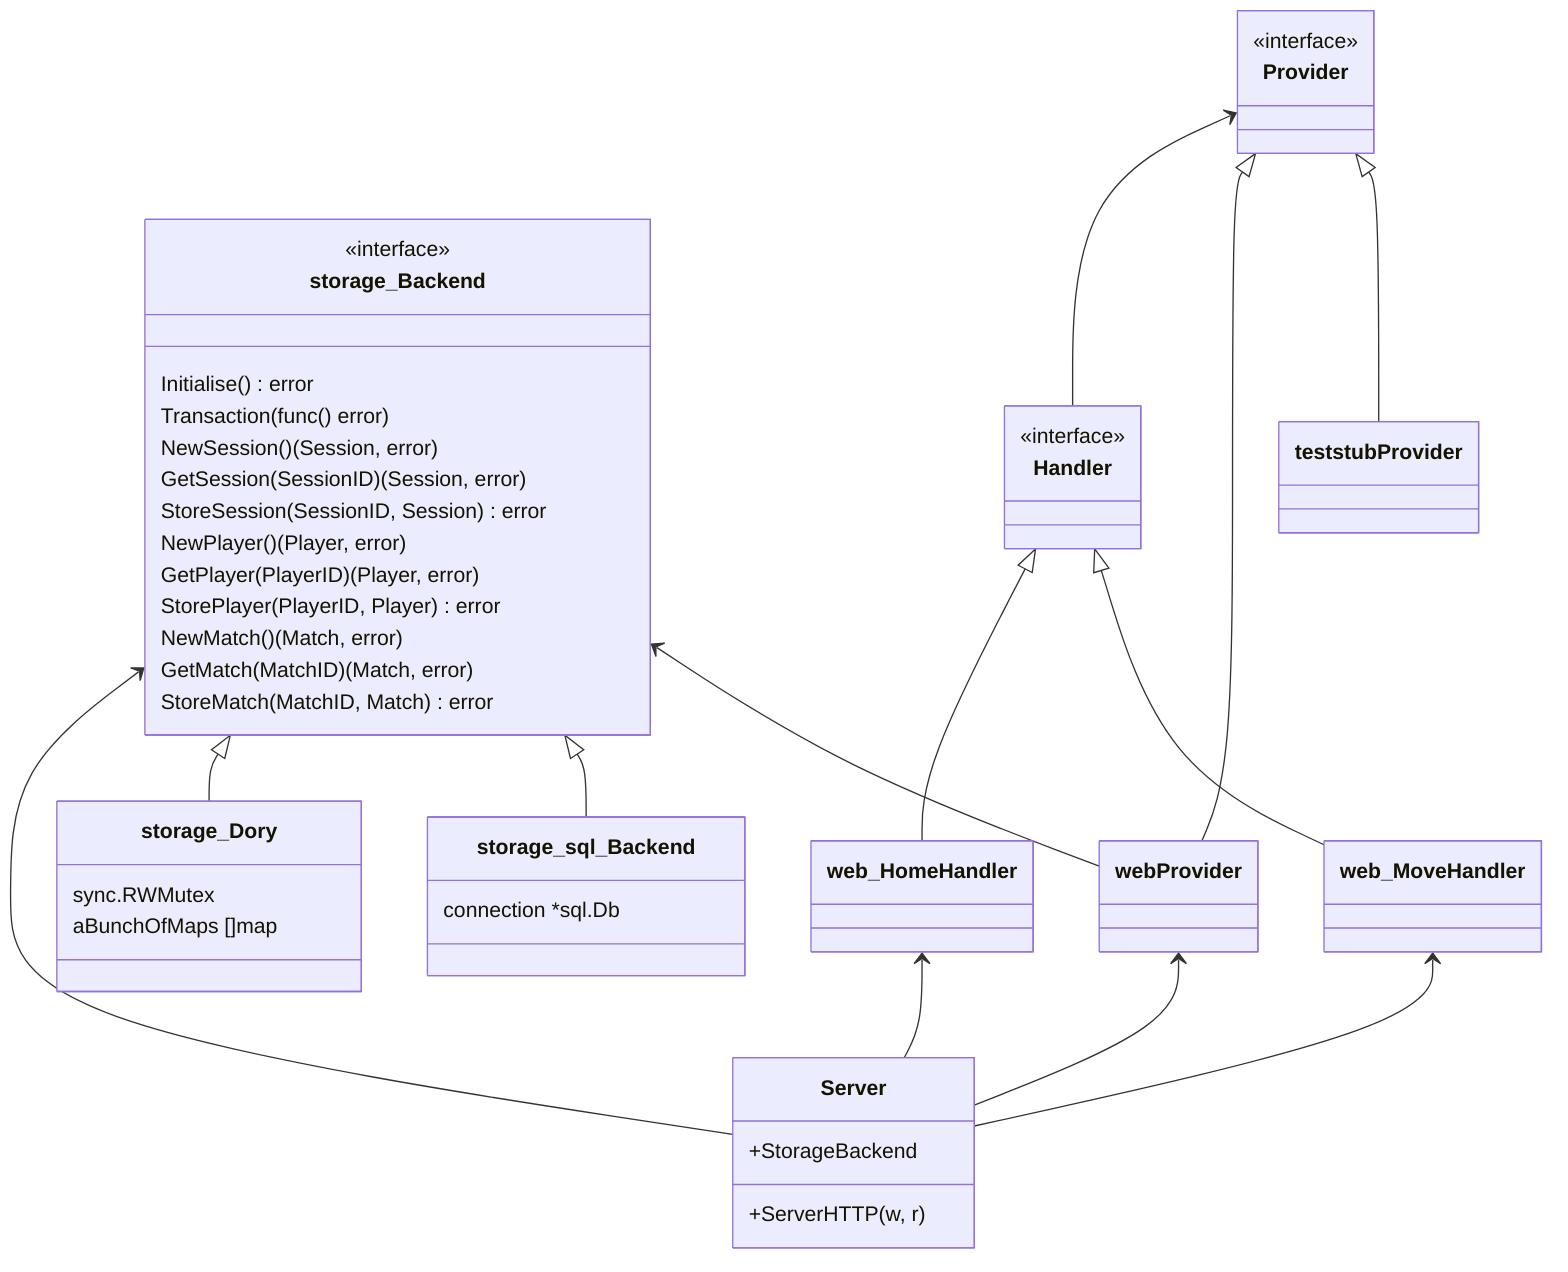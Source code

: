 classDiagram

	class Server {
		+StorageBackend
		+ServerHTTP(w, r)
	}

	storage_Backend <-- Server

	class storage_Backend {
		<<interface>>

		Initialise() error

		Transaction(func() error)

		NewSession() (Session, error)
		GetSession(SessionID) (Session, error)
		StoreSession(SessionID, Session) error

		NewPlayer() (Player, error)
		GetPlayer(PlayerID) (Player, error)
		StorePlayer(PlayerID, Player) error

		NewMatch() (Match, error)
		GetMatch(MatchID) (Match, error)
		StoreMatch(MatchID, Match) error
	}

	class storage_Dory {
		sync.RWMutex
		aBunchOfMaps []map
	}
	class storage_sql_Backend {
		connection *sql.Db
	}

	storage_Backend <|-- storage_Dory
	storage_Backend <|-- storage_sql_Backend


	class Handler {
		<<interface>>
	}

	class web_HomeHandler {
	}
	class web_MoveHandler {
	}

	Handler <|-- web_HomeHandler
	Handler <|-- web_MoveHandler

	web_HomeHandler <-- Server
	web_MoveHandler <-- Server


	class Provider {
		<<interface>>
	}

	Provider <-- Handler

	class webProvider {
	}
	class teststubProvider {
	}

	Provider <|-- webProvider
	Provider <|-- teststubProvider

	storage_Backend <-- webProvider

	webProvider <-- Server